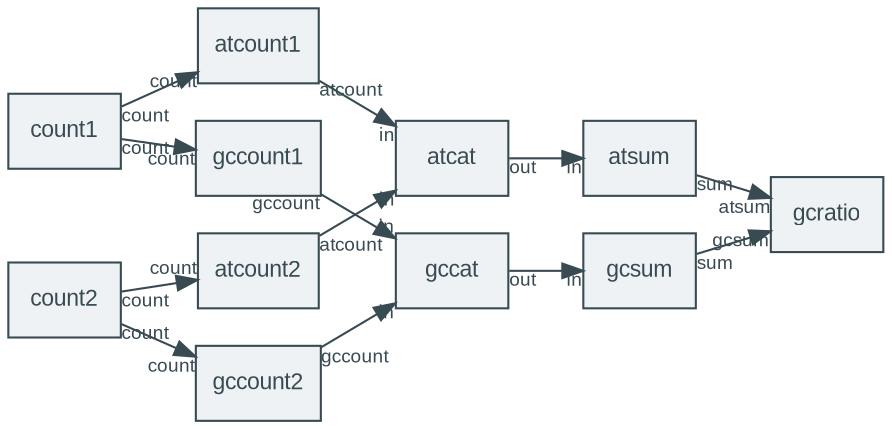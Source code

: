 digraph "gc_ratio_wf" {
  rankdir=LR;
  graph [fontname="Arial",fontsize=13,color="#384A52",fontcolor="#384A52"];
  node  [fontname="Arial",fontsize=11,color="#384A52",fontcolor="#384A52",fillcolor="#EFF2F5",shape=box,style=filled];
  edge  [fontname="Arial",fontsize=9, color="#384A52",fontcolor="#384A52"];
  "atcat" [shape=box];
  "atcount1" [shape=box];
  "atcount2" [shape=box];
  "atsum" [shape=box];
  "count1" [shape=box];
  "count2" [shape=box];
  "gccat" [shape=box];
  "gccount1" [shape=box];
  "gccount2" [shape=box];
  "gcratio" [shape=box];
  "gcsum" [shape=box];
  "atcat" -> "atsum" [taillabel="out", headlabel="in"];
  "atcount1" -> "atcat" [taillabel="atcount", headlabel="in"];
  "atcount2" -> "atcat" [taillabel="atcount", headlabel="in"];
  "atsum" -> "gcratio" [taillabel="sum", headlabel="atsum"];
  "count1" -> "gccount1" [taillabel="count", headlabel="count"];
  "count1" -> "atcount1" [taillabel="count", headlabel="count"];
  "count2" -> "gccount2" [taillabel="count", headlabel="count"];
  "count2" -> "atcount2" [taillabel="count", headlabel="count"];
  "gccat" -> "gcsum" [taillabel="out", headlabel="in"];
  "gccount1" -> "gccat" [taillabel="gccount", headlabel="in"];
  "gccount2" -> "gccat" [taillabel="gccount", headlabel="in"];
  "gcsum" -> "gcratio" [taillabel="sum", headlabel="gcsum"];
}
